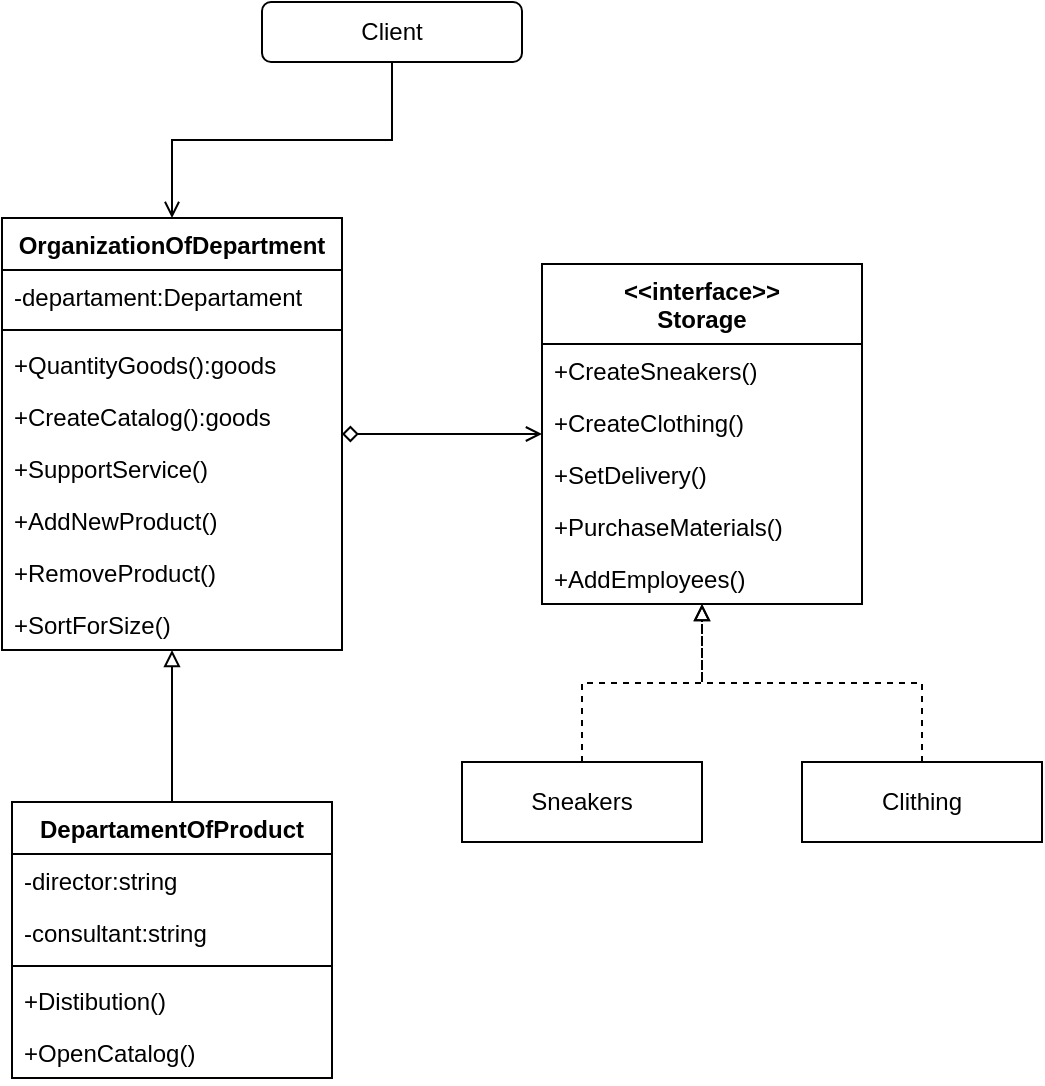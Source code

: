 <mxfile version="19.0.0" type="device"><diagram id="C5RBs43oDa-KdzZeNtuy" name="Page-1"><mxGraphModel dx="318" dy="764" grid="1" gridSize="10" guides="1" tooltips="1" connect="1" arrows="1" fold="1" page="1" pageScale="1" pageWidth="827" pageHeight="1169" math="0" shadow="0"><root><mxCell id="WIyWlLk6GJQsqaUBKTNV-0"/><mxCell id="WIyWlLk6GJQsqaUBKTNV-1" parent="WIyWlLk6GJQsqaUBKTNV-0"/><mxCell id="naTtMTQzrGkZ_I1QWep7-36" style="edgeStyle=orthogonalEdgeStyle;rounded=0;orthogonalLoop=1;jettySize=auto;html=1;exitX=0.5;exitY=1;exitDx=0;exitDy=0;entryX=0.5;entryY=0;entryDx=0;entryDy=0;startArrow=none;startFill=0;endArrow=open;endFill=0;" edge="1" parent="WIyWlLk6GJQsqaUBKTNV-1" source="naTtMTQzrGkZ_I1QWep7-0" target="naTtMTQzrGkZ_I1QWep7-1"><mxGeometry relative="1" as="geometry"/></mxCell><mxCell id="naTtMTQzrGkZ_I1QWep7-0" value="Client" style="rounded=1;whiteSpace=wrap;html=1;" vertex="1" parent="WIyWlLk6GJQsqaUBKTNV-1"><mxGeometry x="170" y="120" width="130" height="30" as="geometry"/></mxCell><mxCell id="naTtMTQzrGkZ_I1QWep7-1" value="OrganizationOfDepartment" style="swimlane;fontStyle=1;align=center;verticalAlign=top;childLayout=stackLayout;horizontal=1;startSize=26;horizontalStack=0;resizeParent=1;resizeParentMax=0;resizeLast=0;collapsible=1;marginBottom=0;" vertex="1" parent="WIyWlLk6GJQsqaUBKTNV-1"><mxGeometry x="40" y="228" width="170" height="216" as="geometry"/></mxCell><mxCell id="naTtMTQzrGkZ_I1QWep7-5" value="-departament:Departament" style="text;strokeColor=none;fillColor=none;align=left;verticalAlign=top;spacingLeft=4;spacingRight=4;overflow=hidden;rotatable=0;points=[[0,0.5],[1,0.5]];portConstraint=eastwest;" vertex="1" parent="naTtMTQzrGkZ_I1QWep7-1"><mxGeometry y="26" width="170" height="26" as="geometry"/></mxCell><mxCell id="naTtMTQzrGkZ_I1QWep7-3" value="" style="line;strokeWidth=1;fillColor=none;align=left;verticalAlign=middle;spacingTop=-1;spacingLeft=3;spacingRight=3;rotatable=0;labelPosition=right;points=[];portConstraint=eastwest;" vertex="1" parent="naTtMTQzrGkZ_I1QWep7-1"><mxGeometry y="52" width="170" height="8" as="geometry"/></mxCell><mxCell id="naTtMTQzrGkZ_I1QWep7-4" value="+QuantityGoods():goods" style="text;strokeColor=none;fillColor=none;align=left;verticalAlign=top;spacingLeft=4;spacingRight=4;overflow=hidden;rotatable=0;points=[[0,0.5],[1,0.5]];portConstraint=eastwest;" vertex="1" parent="naTtMTQzrGkZ_I1QWep7-1"><mxGeometry y="60" width="170" height="26" as="geometry"/></mxCell><mxCell id="naTtMTQzrGkZ_I1QWep7-6" value="+CreateСatalog():goods" style="text;strokeColor=none;fillColor=none;align=left;verticalAlign=top;spacingLeft=4;spacingRight=4;overflow=hidden;rotatable=0;points=[[0,0.5],[1,0.5]];portConstraint=eastwest;" vertex="1" parent="naTtMTQzrGkZ_I1QWep7-1"><mxGeometry y="86" width="170" height="26" as="geometry"/></mxCell><mxCell id="naTtMTQzrGkZ_I1QWep7-7" value="+SupportService()" style="text;strokeColor=none;fillColor=none;align=left;verticalAlign=top;spacingLeft=4;spacingRight=4;overflow=hidden;rotatable=0;points=[[0,0.5],[1,0.5]];portConstraint=eastwest;" vertex="1" parent="naTtMTQzrGkZ_I1QWep7-1"><mxGeometry y="112" width="170" height="26" as="geometry"/></mxCell><mxCell id="naTtMTQzrGkZ_I1QWep7-8" value="+AddNewProduct()" style="text;strokeColor=none;fillColor=none;align=left;verticalAlign=top;spacingLeft=4;spacingRight=4;overflow=hidden;rotatable=0;points=[[0,0.5],[1,0.5]];portConstraint=eastwest;" vertex="1" parent="naTtMTQzrGkZ_I1QWep7-1"><mxGeometry y="138" width="170" height="26" as="geometry"/></mxCell><mxCell id="naTtMTQzrGkZ_I1QWep7-25" value="+RemoveProduct()" style="text;strokeColor=none;fillColor=none;align=left;verticalAlign=top;spacingLeft=4;spacingRight=4;overflow=hidden;rotatable=0;points=[[0,0.5],[1,0.5]];portConstraint=eastwest;" vertex="1" parent="naTtMTQzrGkZ_I1QWep7-1"><mxGeometry y="164" width="170" height="26" as="geometry"/></mxCell><mxCell id="naTtMTQzrGkZ_I1QWep7-26" value="+SortForSize()" style="text;strokeColor=none;fillColor=none;align=left;verticalAlign=top;spacingLeft=4;spacingRight=4;overflow=hidden;rotatable=0;points=[[0,0.5],[1,0.5]];portConstraint=eastwest;" vertex="1" parent="naTtMTQzrGkZ_I1QWep7-1"><mxGeometry y="190" width="170" height="26" as="geometry"/></mxCell><mxCell id="naTtMTQzrGkZ_I1QWep7-9" value="&lt;&lt;interface&gt;&gt;&#10;Storage" style="swimlane;fontStyle=1;align=center;verticalAlign=top;childLayout=stackLayout;horizontal=1;startSize=40;horizontalStack=0;resizeParent=1;resizeParentMax=0;resizeLast=0;collapsible=1;marginBottom=0;" vertex="1" parent="WIyWlLk6GJQsqaUBKTNV-1"><mxGeometry x="310" y="251" width="160" height="170" as="geometry"/></mxCell><mxCell id="naTtMTQzrGkZ_I1QWep7-12" value="+CreateSneakers()" style="text;strokeColor=none;fillColor=none;align=left;verticalAlign=top;spacingLeft=4;spacingRight=4;overflow=hidden;rotatable=0;points=[[0,0.5],[1,0.5]];portConstraint=eastwest;" vertex="1" parent="naTtMTQzrGkZ_I1QWep7-9"><mxGeometry y="40" width="160" height="26" as="geometry"/></mxCell><mxCell id="naTtMTQzrGkZ_I1QWep7-15" value="+CreateСlothing()" style="text;strokeColor=none;fillColor=none;align=left;verticalAlign=top;spacingLeft=4;spacingRight=4;overflow=hidden;rotatable=0;points=[[0,0.5],[1,0.5]];portConstraint=eastwest;" vertex="1" parent="naTtMTQzrGkZ_I1QWep7-9"><mxGeometry y="66" width="160" height="26" as="geometry"/></mxCell><mxCell id="naTtMTQzrGkZ_I1QWep7-16" value="+SetDelivery()" style="text;strokeColor=none;fillColor=none;align=left;verticalAlign=top;spacingLeft=4;spacingRight=4;overflow=hidden;rotatable=0;points=[[0,0.5],[1,0.5]];portConstraint=eastwest;" vertex="1" parent="naTtMTQzrGkZ_I1QWep7-9"><mxGeometry y="92" width="160" height="26" as="geometry"/></mxCell><mxCell id="naTtMTQzrGkZ_I1QWep7-17" value="+PurchaseMaterials()" style="text;strokeColor=none;fillColor=none;align=left;verticalAlign=top;spacingLeft=4;spacingRight=4;overflow=hidden;rotatable=0;points=[[0,0.5],[1,0.5]];portConstraint=eastwest;" vertex="1" parent="naTtMTQzrGkZ_I1QWep7-9"><mxGeometry y="118" width="160" height="26" as="geometry"/></mxCell><mxCell id="naTtMTQzrGkZ_I1QWep7-18" value="+AddEmployees()" style="text;strokeColor=none;fillColor=none;align=left;verticalAlign=top;spacingLeft=4;spacingRight=4;overflow=hidden;rotatable=0;points=[[0,0.5],[1,0.5]];portConstraint=eastwest;" vertex="1" parent="naTtMTQzrGkZ_I1QWep7-9"><mxGeometry y="144" width="160" height="26" as="geometry"/></mxCell><mxCell id="naTtMTQzrGkZ_I1QWep7-22" style="edgeStyle=orthogonalEdgeStyle;rounded=0;orthogonalLoop=1;jettySize=auto;html=1;exitX=0.5;exitY=0;exitDx=0;exitDy=0;startArrow=none;startFill=0;endArrow=block;endFill=0;dashed=1;" edge="1" parent="WIyWlLk6GJQsqaUBKTNV-1" source="naTtMTQzrGkZ_I1QWep7-19" target="naTtMTQzrGkZ_I1QWep7-9"><mxGeometry relative="1" as="geometry"/></mxCell><mxCell id="naTtMTQzrGkZ_I1QWep7-19" value="Sneakers" style="rounded=0;whiteSpace=wrap;html=1;" vertex="1" parent="WIyWlLk6GJQsqaUBKTNV-1"><mxGeometry x="270" y="500" width="120" height="40" as="geometry"/></mxCell><mxCell id="naTtMTQzrGkZ_I1QWep7-23" style="edgeStyle=orthogonalEdgeStyle;rounded=0;orthogonalLoop=1;jettySize=auto;html=1;exitX=0.5;exitY=0;exitDx=0;exitDy=0;dashed=1;startArrow=none;startFill=0;endArrow=block;endFill=0;" edge="1" parent="WIyWlLk6GJQsqaUBKTNV-1" source="naTtMTQzrGkZ_I1QWep7-20" target="naTtMTQzrGkZ_I1QWep7-9"><mxGeometry relative="1" as="geometry"/></mxCell><mxCell id="naTtMTQzrGkZ_I1QWep7-20" value="Clithing" style="rounded=0;whiteSpace=wrap;html=1;" vertex="1" parent="WIyWlLk6GJQsqaUBKTNV-1"><mxGeometry x="440" y="500" width="120" height="40" as="geometry"/></mxCell><mxCell id="naTtMTQzrGkZ_I1QWep7-21" style="edgeStyle=orthogonalEdgeStyle;rounded=0;orthogonalLoop=1;jettySize=auto;html=1;startArrow=diamond;startFill=0;endArrow=open;endFill=0;" edge="1" parent="WIyWlLk6GJQsqaUBKTNV-1" source="naTtMTQzrGkZ_I1QWep7-1" target="naTtMTQzrGkZ_I1QWep7-9"><mxGeometry relative="1" as="geometry"/></mxCell><mxCell id="naTtMTQzrGkZ_I1QWep7-34" style="edgeStyle=orthogonalEdgeStyle;rounded=0;orthogonalLoop=1;jettySize=auto;html=1;exitX=0.5;exitY=0;exitDx=0;exitDy=0;startArrow=none;startFill=0;endArrow=block;endFill=0;" edge="1" parent="WIyWlLk6GJQsqaUBKTNV-1" source="naTtMTQzrGkZ_I1QWep7-28" target="naTtMTQzrGkZ_I1QWep7-1"><mxGeometry relative="1" as="geometry"/></mxCell><mxCell id="naTtMTQzrGkZ_I1QWep7-28" value="DepartamentOfProduct" style="swimlane;fontStyle=1;align=center;verticalAlign=top;childLayout=stackLayout;horizontal=1;startSize=26;horizontalStack=0;resizeParent=1;resizeParentMax=0;resizeLast=0;collapsible=1;marginBottom=0;" vertex="1" parent="WIyWlLk6GJQsqaUBKTNV-1"><mxGeometry x="45" y="520" width="160" height="138" as="geometry"/></mxCell><mxCell id="naTtMTQzrGkZ_I1QWep7-33" value="-director:string" style="text;strokeColor=none;fillColor=none;align=left;verticalAlign=top;spacingLeft=4;spacingRight=4;overflow=hidden;rotatable=0;points=[[0,0.5],[1,0.5]];portConstraint=eastwest;" vertex="1" parent="naTtMTQzrGkZ_I1QWep7-28"><mxGeometry y="26" width="160" height="26" as="geometry"/></mxCell><mxCell id="naTtMTQzrGkZ_I1QWep7-2" value="-consultant:string" style="text;strokeColor=none;fillColor=none;align=left;verticalAlign=top;spacingLeft=4;spacingRight=4;overflow=hidden;rotatable=0;points=[[0,0.5],[1,0.5]];portConstraint=eastwest;" vertex="1" parent="naTtMTQzrGkZ_I1QWep7-28"><mxGeometry y="52" width="160" height="26" as="geometry"/></mxCell><mxCell id="naTtMTQzrGkZ_I1QWep7-30" value="" style="line;strokeWidth=1;fillColor=none;align=left;verticalAlign=middle;spacingTop=-1;spacingLeft=3;spacingRight=3;rotatable=0;labelPosition=right;points=[];portConstraint=eastwest;" vertex="1" parent="naTtMTQzrGkZ_I1QWep7-28"><mxGeometry y="78" width="160" height="8" as="geometry"/></mxCell><mxCell id="naTtMTQzrGkZ_I1QWep7-27" value="+Distibution()" style="text;strokeColor=none;fillColor=none;align=left;verticalAlign=top;spacingLeft=4;spacingRight=4;overflow=hidden;rotatable=0;points=[[0,0.5],[1,0.5]];portConstraint=eastwest;" vertex="1" parent="naTtMTQzrGkZ_I1QWep7-28"><mxGeometry y="86" width="160" height="26" as="geometry"/></mxCell><mxCell id="naTtMTQzrGkZ_I1QWep7-35" value="+OpenCatalog()" style="text;strokeColor=none;fillColor=none;align=left;verticalAlign=top;spacingLeft=4;spacingRight=4;overflow=hidden;rotatable=0;points=[[0,0.5],[1,0.5]];portConstraint=eastwest;" vertex="1" parent="naTtMTQzrGkZ_I1QWep7-28"><mxGeometry y="112" width="160" height="26" as="geometry"/></mxCell></root></mxGraphModel></diagram></mxfile>